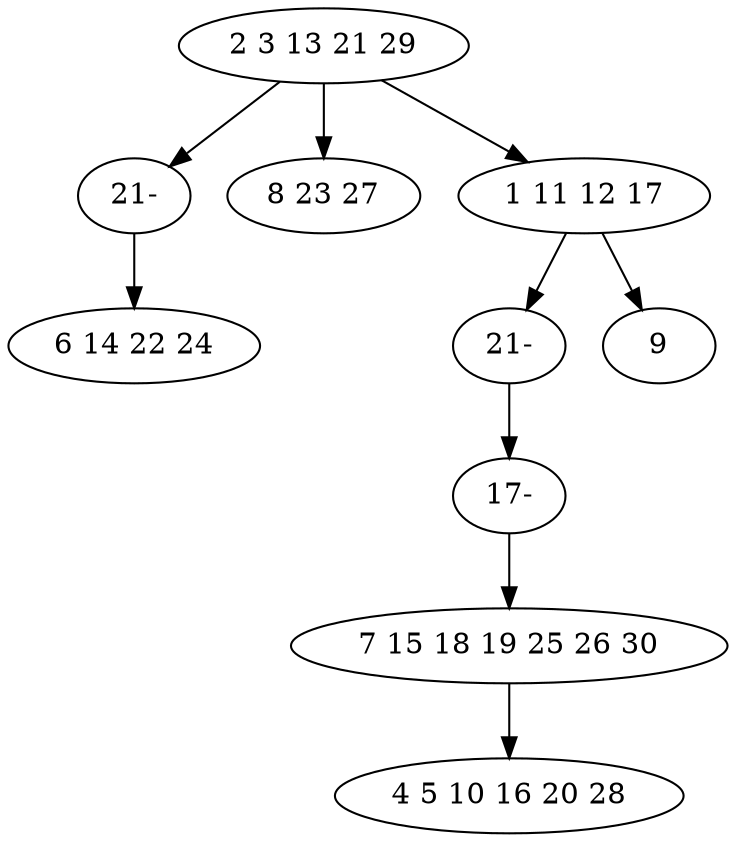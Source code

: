 digraph true_tree {
	"0" -> "8"
	"0" -> "2"
	"0" -> "3"
	"3" -> "7"
	"3" -> "5"
	"4" -> "6"
	"7" -> "9"
	"8" -> "1"
	"9" -> "4"
	"0" [label="2 3 13 21 29"];
	"1" [label="6 14 22 24"];
	"2" [label="8 23 27"];
	"3" [label="1 11 12 17"];
	"4" [label="7 15 18 19 25 26 30"];
	"5" [label="9"];
	"6" [label="4 5 10 16 20 28"];
	"7" [label="21-"];
	"8" [label="21-"];
	"9" [label="17-"];
}

